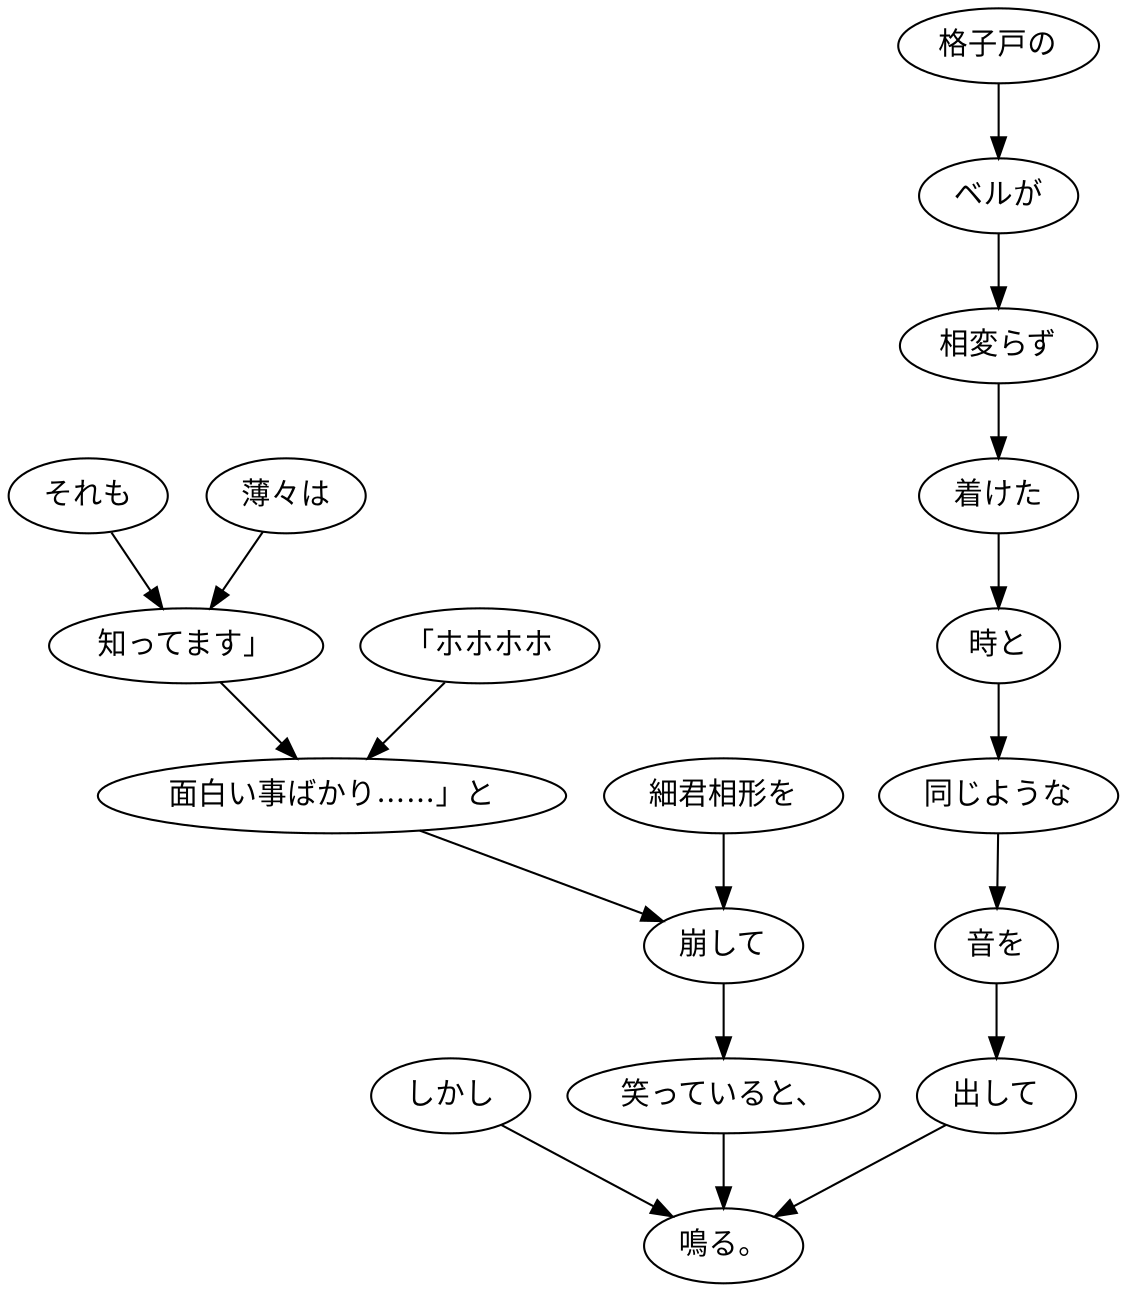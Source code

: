 digraph graph3737 {
	node0 [label="しかし"];
	node1 [label="それも"];
	node2 [label="薄々は"];
	node3 [label="知ってます」"];
	node4 [label="「ホホホホ"];
	node5 [label="面白い事ばかり……」と"];
	node6 [label="細君相形を"];
	node7 [label="崩して"];
	node8 [label="笑っていると、"];
	node9 [label="格子戸の"];
	node10 [label="ベルが"];
	node11 [label="相変らず"];
	node12 [label="着けた"];
	node13 [label="時と"];
	node14 [label="同じような"];
	node15 [label="音を"];
	node16 [label="出して"];
	node17 [label="鳴る。"];
	node0 -> node17;
	node1 -> node3;
	node2 -> node3;
	node3 -> node5;
	node4 -> node5;
	node5 -> node7;
	node6 -> node7;
	node7 -> node8;
	node8 -> node17;
	node9 -> node10;
	node10 -> node11;
	node11 -> node12;
	node12 -> node13;
	node13 -> node14;
	node14 -> node15;
	node15 -> node16;
	node16 -> node17;
}

